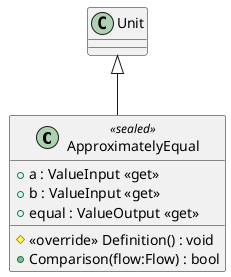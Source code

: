 @startuml
class ApproximatelyEqual <<sealed>> {
    + a : ValueInput <<get>>
    + b : ValueInput <<get>>
    + equal : ValueOutput <<get>>
    # <<override>> Definition() : void
    + Comparison(flow:Flow) : bool
}
Unit <|-- ApproximatelyEqual
@enduml
